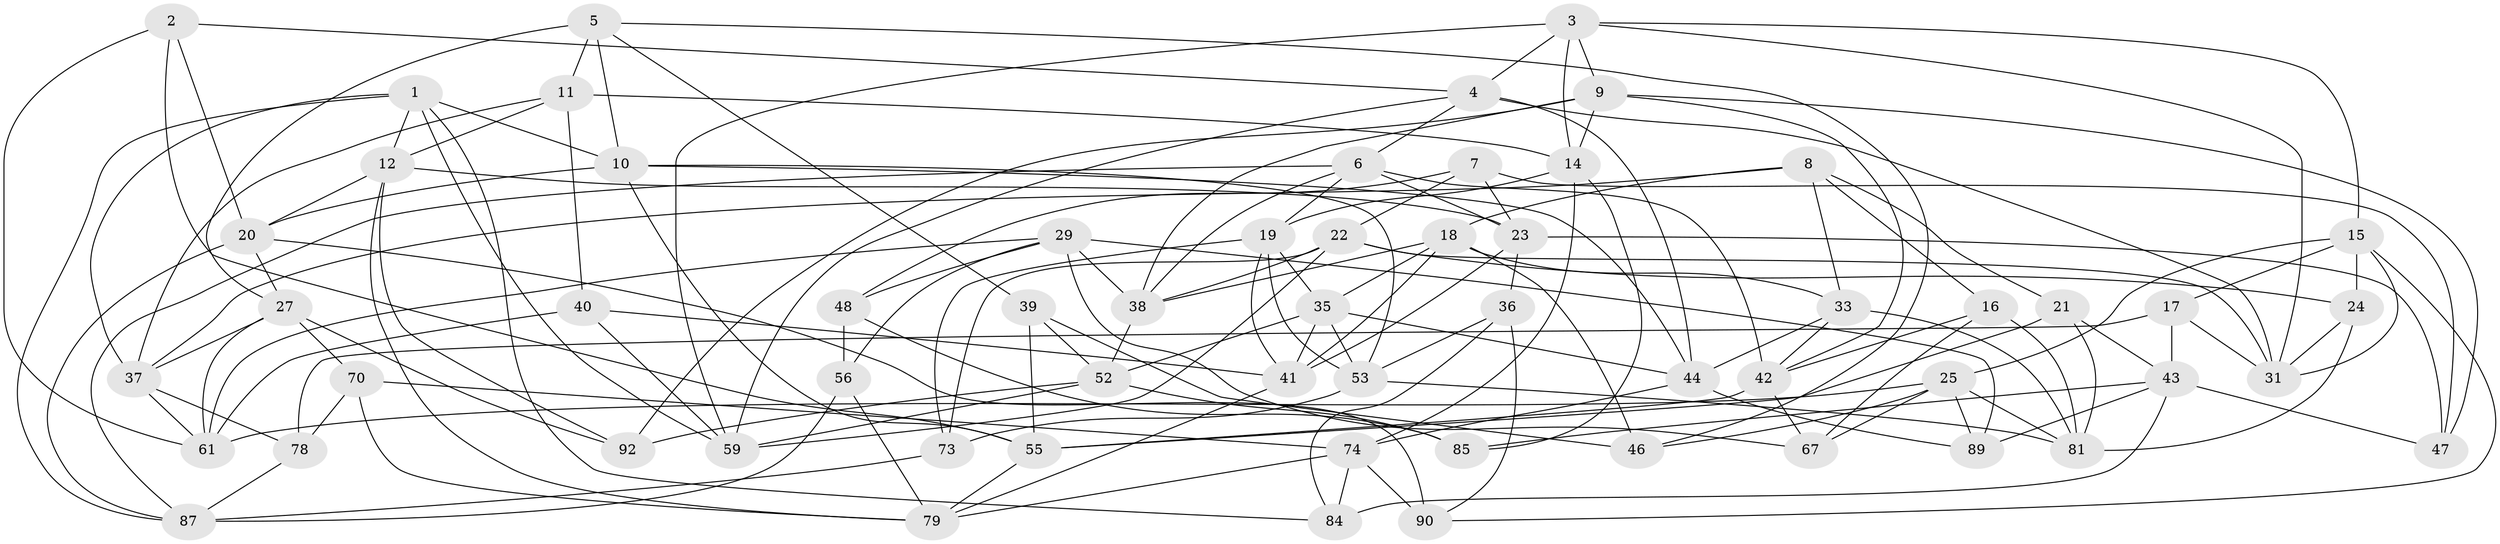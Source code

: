 // Generated by graph-tools (version 1.1) at 2025/24/03/03/25 07:24:26]
// undirected, 60 vertices, 156 edges
graph export_dot {
graph [start="1"]
  node [color=gray90,style=filled];
  1 [super="+83"];
  2;
  3 [super="+49"];
  4 [super="+72"];
  5 [super="+76"];
  6 [super="+71"];
  7;
  8 [super="+26"];
  9 [super="+62"];
  10 [super="+28"];
  11 [super="+34"];
  12 [super="+13"];
  14 [super="+75"];
  15 [super="+65"];
  16;
  17;
  18 [super="+58"];
  19 [super="+32"];
  20 [super="+97"];
  21;
  22 [super="+66"];
  23 [super="+54"];
  24;
  25 [super="+50"];
  27 [super="+60"];
  29 [super="+30"];
  31 [super="+93"];
  33 [super="+91"];
  35 [super="+51"];
  36;
  37 [super="+86"];
  38 [super="+64"];
  39;
  40;
  41 [super="+80"];
  42 [super="+45"];
  43 [super="+88"];
  44 [super="+68"];
  46;
  47;
  48;
  52 [super="+77"];
  53 [super="+63"];
  55 [super="+57"];
  56;
  59 [super="+98"];
  61 [super="+69"];
  67;
  70;
  73;
  74 [super="+82"];
  78;
  79 [super="+94"];
  81 [super="+95"];
  84;
  85;
  87 [super="+96"];
  89;
  90;
  92;
  1 -- 37;
  1 -- 59;
  1 -- 12;
  1 -- 10;
  1 -- 84;
  1 -- 87;
  2 -- 4;
  2 -- 61;
  2 -- 20;
  2 -- 55;
  3 -- 59;
  3 -- 9;
  3 -- 31;
  3 -- 14;
  3 -- 15;
  3 -- 4;
  4 -- 31;
  4 -- 6;
  4 -- 59;
  4 -- 44;
  5 -- 11 [weight=2];
  5 -- 46;
  5 -- 10;
  5 -- 27;
  5 -- 39;
  6 -- 23;
  6 -- 42;
  6 -- 87;
  6 -- 38;
  6 -- 19;
  7 -- 48;
  7 -- 47;
  7 -- 22;
  7 -- 23;
  8 -- 16;
  8 -- 37;
  8 -- 33 [weight=2];
  8 -- 21;
  8 -- 18;
  9 -- 42;
  9 -- 92;
  9 -- 38;
  9 -- 47;
  9 -- 14;
  10 -- 44;
  10 -- 20;
  10 -- 55;
  10 -- 53;
  11 -- 40;
  11 -- 12;
  11 -- 14;
  11 -- 37;
  12 -- 20;
  12 -- 92;
  12 -- 79;
  12 -- 23;
  14 -- 74;
  14 -- 85;
  14 -- 19;
  15 -- 24;
  15 -- 31;
  15 -- 17;
  15 -- 25;
  15 -- 90;
  16 -- 67;
  16 -- 81;
  16 -- 42;
  17 -- 78;
  17 -- 31;
  17 -- 43;
  18 -- 41;
  18 -- 46;
  18 -- 38;
  18 -- 33;
  18 -- 35;
  19 -- 35;
  19 -- 41;
  19 -- 53;
  19 -- 73;
  20 -- 90;
  20 -- 27;
  20 -- 87;
  21 -- 55;
  21 -- 81;
  21 -- 43;
  22 -- 59;
  22 -- 31;
  22 -- 24;
  22 -- 73;
  22 -- 38;
  23 -- 47;
  23 -- 36;
  23 -- 41;
  24 -- 81;
  24 -- 31;
  25 -- 89;
  25 -- 46;
  25 -- 81;
  25 -- 67;
  25 -- 61;
  27 -- 70;
  27 -- 92;
  27 -- 37;
  27 -- 61;
  29 -- 61;
  29 -- 89;
  29 -- 67;
  29 -- 56;
  29 -- 48;
  29 -- 38;
  33 -- 81;
  33 -- 44;
  33 -- 42;
  35 -- 53;
  35 -- 41;
  35 -- 44;
  35 -- 52;
  36 -- 90;
  36 -- 53;
  36 -- 84;
  37 -- 78;
  37 -- 61;
  38 -- 52;
  39 -- 52;
  39 -- 46;
  39 -- 55;
  40 -- 59;
  40 -- 61;
  40 -- 41;
  41 -- 79;
  42 -- 55;
  42 -- 67;
  43 -- 84;
  43 -- 85;
  43 -- 47;
  43 -- 89;
  44 -- 89;
  44 -- 74;
  48 -- 85;
  48 -- 56;
  52 -- 85;
  52 -- 59;
  52 -- 92;
  53 -- 73;
  53 -- 81;
  55 -- 79;
  56 -- 79;
  56 -- 87;
  70 -- 78;
  70 -- 74;
  70 -- 79;
  73 -- 87;
  74 -- 84;
  74 -- 90;
  74 -- 79;
  78 -- 87;
}
